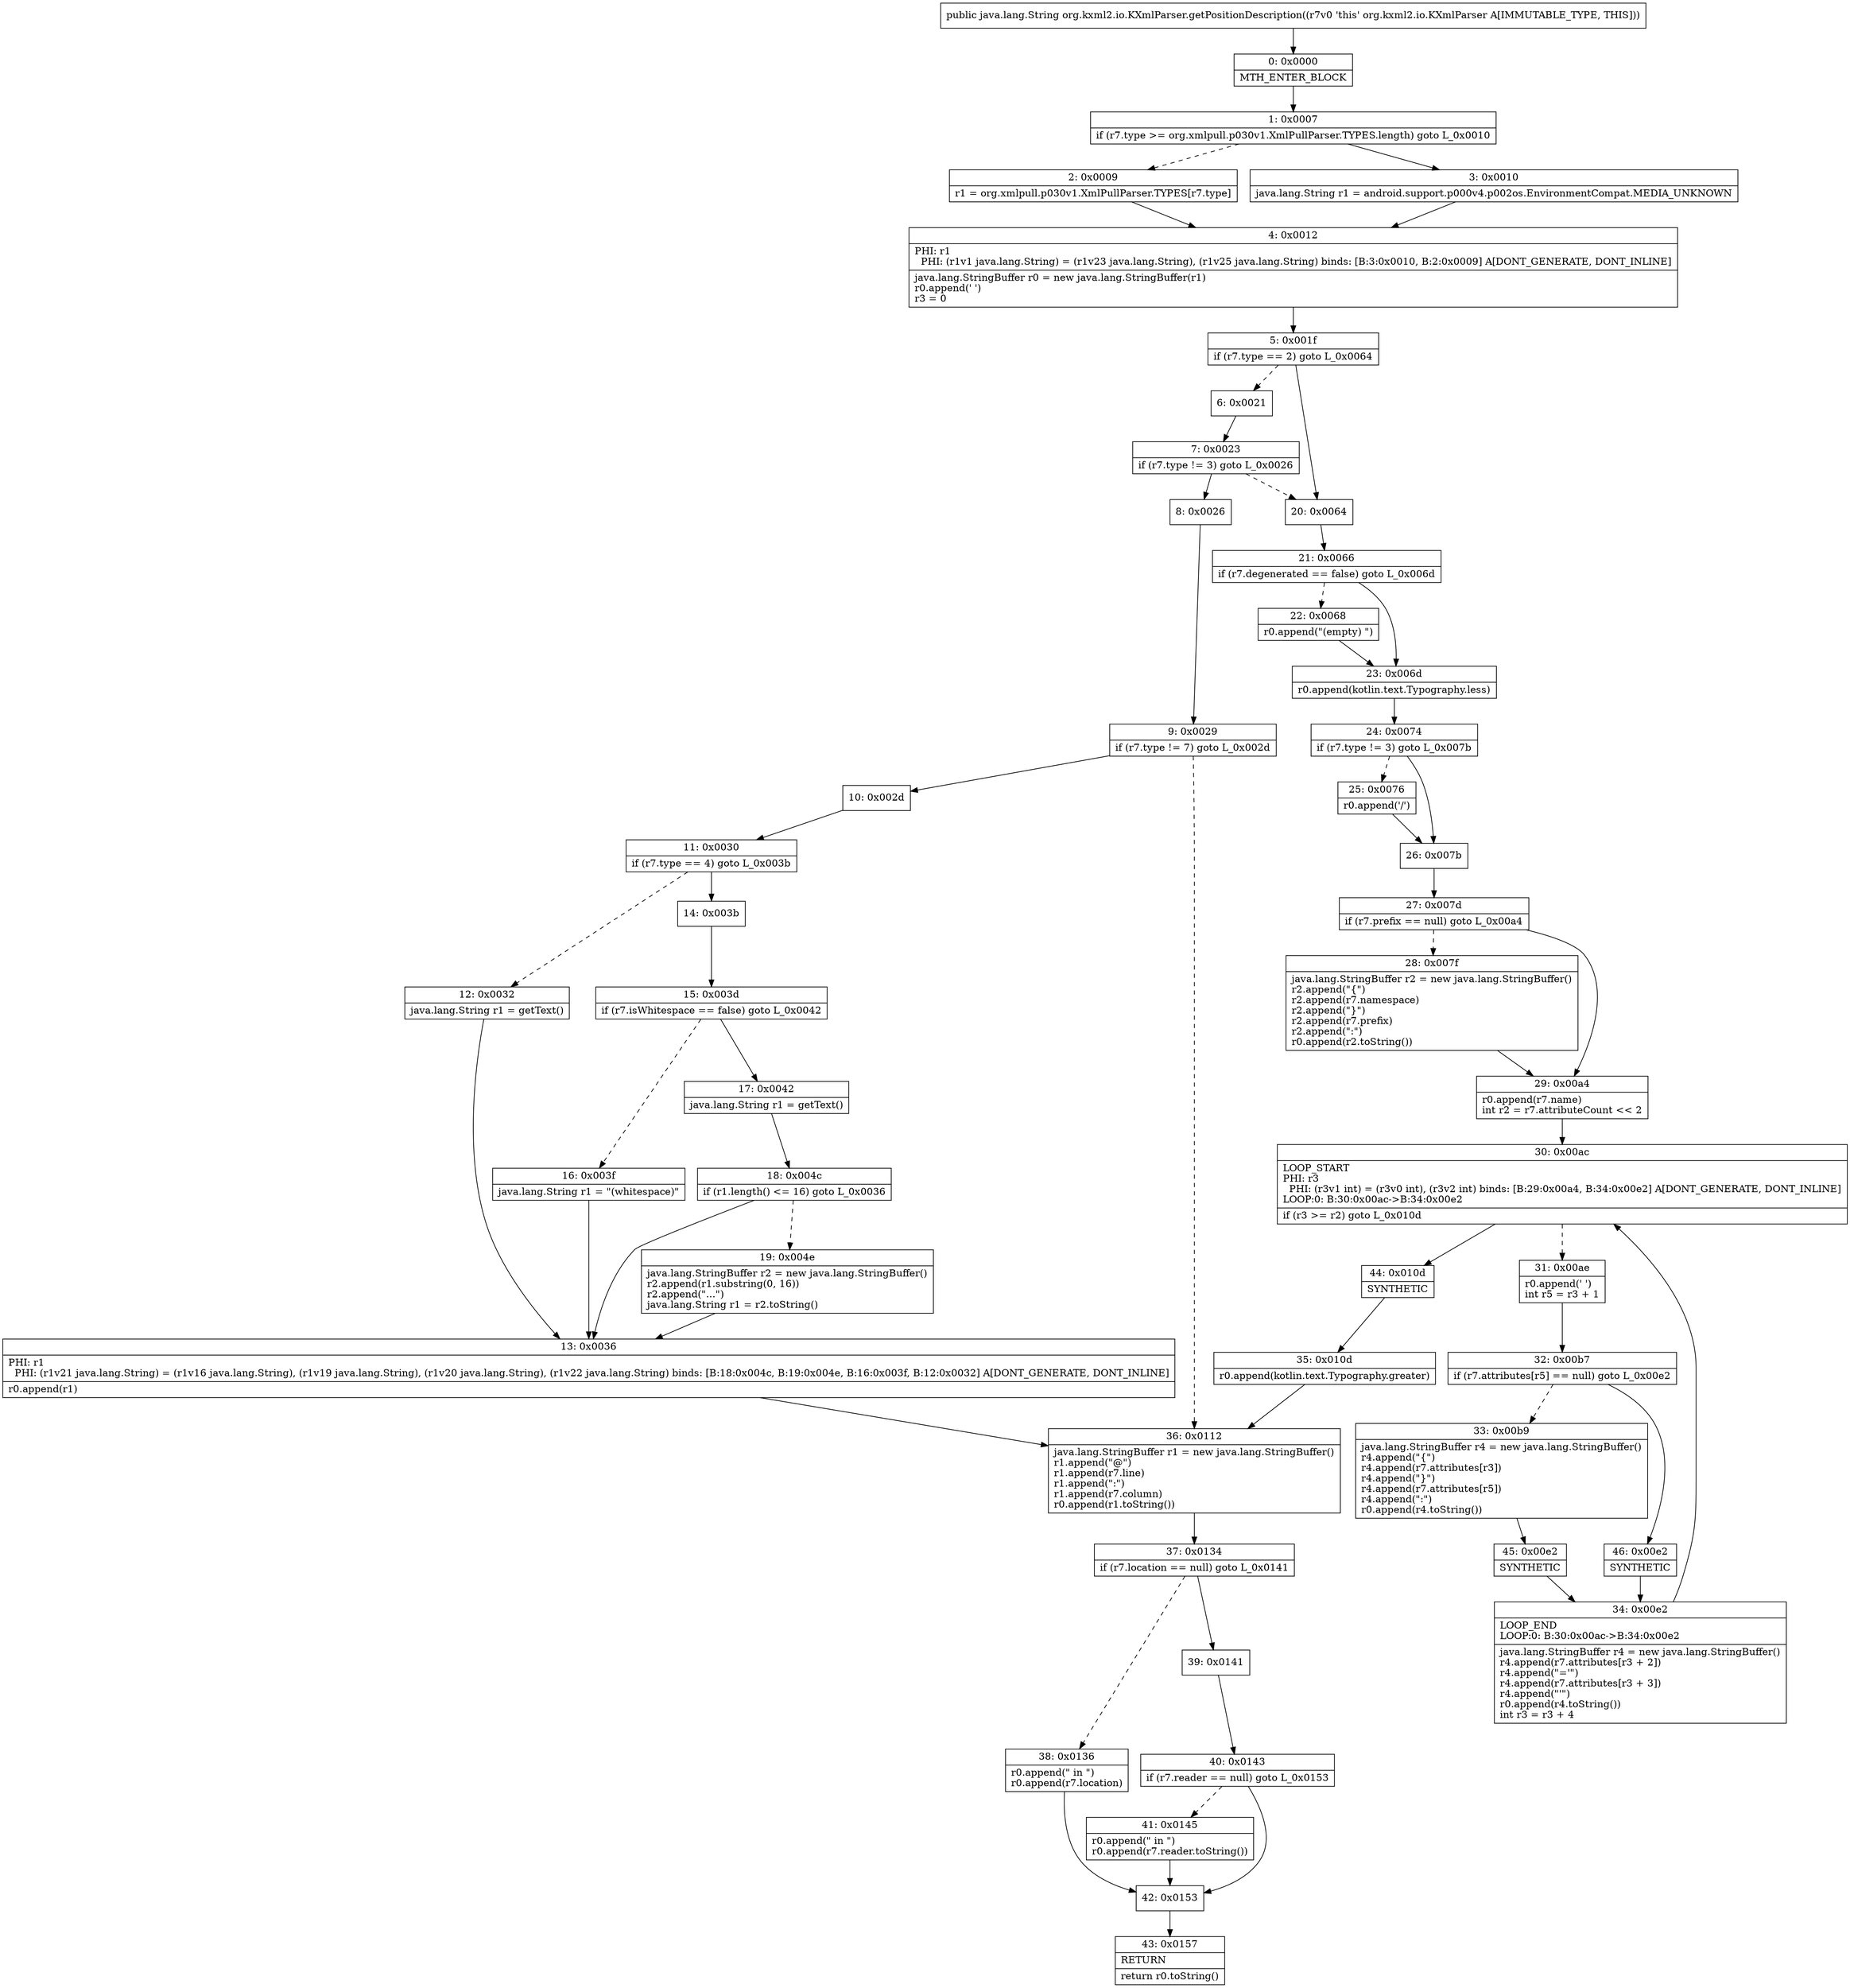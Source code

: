 digraph "CFG fororg.kxml2.io.KXmlParser.getPositionDescription()Ljava\/lang\/String;" {
Node_0 [shape=record,label="{0\:\ 0x0000|MTH_ENTER_BLOCK\l}"];
Node_1 [shape=record,label="{1\:\ 0x0007|if (r7.type \>= org.xmlpull.p030v1.XmlPullParser.TYPES.length) goto L_0x0010\l}"];
Node_2 [shape=record,label="{2\:\ 0x0009|r1 = org.xmlpull.p030v1.XmlPullParser.TYPES[r7.type]\l}"];
Node_3 [shape=record,label="{3\:\ 0x0010|java.lang.String r1 = android.support.p000v4.p002os.EnvironmentCompat.MEDIA_UNKNOWN\l}"];
Node_4 [shape=record,label="{4\:\ 0x0012|PHI: r1 \l  PHI: (r1v1 java.lang.String) = (r1v23 java.lang.String), (r1v25 java.lang.String) binds: [B:3:0x0010, B:2:0x0009] A[DONT_GENERATE, DONT_INLINE]\l|java.lang.StringBuffer r0 = new java.lang.StringBuffer(r1)\lr0.append(' ')\lr3 = 0\l}"];
Node_5 [shape=record,label="{5\:\ 0x001f|if (r7.type == 2) goto L_0x0064\l}"];
Node_6 [shape=record,label="{6\:\ 0x0021}"];
Node_7 [shape=record,label="{7\:\ 0x0023|if (r7.type != 3) goto L_0x0026\l}"];
Node_8 [shape=record,label="{8\:\ 0x0026}"];
Node_9 [shape=record,label="{9\:\ 0x0029|if (r7.type != 7) goto L_0x002d\l}"];
Node_10 [shape=record,label="{10\:\ 0x002d}"];
Node_11 [shape=record,label="{11\:\ 0x0030|if (r7.type == 4) goto L_0x003b\l}"];
Node_12 [shape=record,label="{12\:\ 0x0032|java.lang.String r1 = getText()\l}"];
Node_13 [shape=record,label="{13\:\ 0x0036|PHI: r1 \l  PHI: (r1v21 java.lang.String) = (r1v16 java.lang.String), (r1v19 java.lang.String), (r1v20 java.lang.String), (r1v22 java.lang.String) binds: [B:18:0x004c, B:19:0x004e, B:16:0x003f, B:12:0x0032] A[DONT_GENERATE, DONT_INLINE]\l|r0.append(r1)\l}"];
Node_14 [shape=record,label="{14\:\ 0x003b}"];
Node_15 [shape=record,label="{15\:\ 0x003d|if (r7.isWhitespace == false) goto L_0x0042\l}"];
Node_16 [shape=record,label="{16\:\ 0x003f|java.lang.String r1 = \"(whitespace)\"\l}"];
Node_17 [shape=record,label="{17\:\ 0x0042|java.lang.String r1 = getText()\l}"];
Node_18 [shape=record,label="{18\:\ 0x004c|if (r1.length() \<= 16) goto L_0x0036\l}"];
Node_19 [shape=record,label="{19\:\ 0x004e|java.lang.StringBuffer r2 = new java.lang.StringBuffer()\lr2.append(r1.substring(0, 16))\lr2.append(\"...\")\ljava.lang.String r1 = r2.toString()\l}"];
Node_20 [shape=record,label="{20\:\ 0x0064}"];
Node_21 [shape=record,label="{21\:\ 0x0066|if (r7.degenerated == false) goto L_0x006d\l}"];
Node_22 [shape=record,label="{22\:\ 0x0068|r0.append(\"(empty) \")\l}"];
Node_23 [shape=record,label="{23\:\ 0x006d|r0.append(kotlin.text.Typography.less)\l}"];
Node_24 [shape=record,label="{24\:\ 0x0074|if (r7.type != 3) goto L_0x007b\l}"];
Node_25 [shape=record,label="{25\:\ 0x0076|r0.append('\/')\l}"];
Node_26 [shape=record,label="{26\:\ 0x007b}"];
Node_27 [shape=record,label="{27\:\ 0x007d|if (r7.prefix == null) goto L_0x00a4\l}"];
Node_28 [shape=record,label="{28\:\ 0x007f|java.lang.StringBuffer r2 = new java.lang.StringBuffer()\lr2.append(\"\{\")\lr2.append(r7.namespace)\lr2.append(\"\}\")\lr2.append(r7.prefix)\lr2.append(\":\")\lr0.append(r2.toString())\l}"];
Node_29 [shape=record,label="{29\:\ 0x00a4|r0.append(r7.name)\lint r2 = r7.attributeCount \<\< 2\l}"];
Node_30 [shape=record,label="{30\:\ 0x00ac|LOOP_START\lPHI: r3 \l  PHI: (r3v1 int) = (r3v0 int), (r3v2 int) binds: [B:29:0x00a4, B:34:0x00e2] A[DONT_GENERATE, DONT_INLINE]\lLOOP:0: B:30:0x00ac\-\>B:34:0x00e2\l|if (r3 \>= r2) goto L_0x010d\l}"];
Node_31 [shape=record,label="{31\:\ 0x00ae|r0.append(' ')\lint r5 = r3 + 1\l}"];
Node_32 [shape=record,label="{32\:\ 0x00b7|if (r7.attributes[r5] == null) goto L_0x00e2\l}"];
Node_33 [shape=record,label="{33\:\ 0x00b9|java.lang.StringBuffer r4 = new java.lang.StringBuffer()\lr4.append(\"\{\")\lr4.append(r7.attributes[r3])\lr4.append(\"\}\")\lr4.append(r7.attributes[r5])\lr4.append(\":\")\lr0.append(r4.toString())\l}"];
Node_34 [shape=record,label="{34\:\ 0x00e2|LOOP_END\lLOOP:0: B:30:0x00ac\-\>B:34:0x00e2\l|java.lang.StringBuffer r4 = new java.lang.StringBuffer()\lr4.append(r7.attributes[r3 + 2])\lr4.append(\"='\")\lr4.append(r7.attributes[r3 + 3])\lr4.append(\"'\")\lr0.append(r4.toString())\lint r3 = r3 + 4\l}"];
Node_35 [shape=record,label="{35\:\ 0x010d|r0.append(kotlin.text.Typography.greater)\l}"];
Node_36 [shape=record,label="{36\:\ 0x0112|java.lang.StringBuffer r1 = new java.lang.StringBuffer()\lr1.append(\"@\")\lr1.append(r7.line)\lr1.append(\":\")\lr1.append(r7.column)\lr0.append(r1.toString())\l}"];
Node_37 [shape=record,label="{37\:\ 0x0134|if (r7.location == null) goto L_0x0141\l}"];
Node_38 [shape=record,label="{38\:\ 0x0136|r0.append(\" in \")\lr0.append(r7.location)\l}"];
Node_39 [shape=record,label="{39\:\ 0x0141}"];
Node_40 [shape=record,label="{40\:\ 0x0143|if (r7.reader == null) goto L_0x0153\l}"];
Node_41 [shape=record,label="{41\:\ 0x0145|r0.append(\" in \")\lr0.append(r7.reader.toString())\l}"];
Node_42 [shape=record,label="{42\:\ 0x0153}"];
Node_43 [shape=record,label="{43\:\ 0x0157|RETURN\l|return r0.toString()\l}"];
Node_44 [shape=record,label="{44\:\ 0x010d|SYNTHETIC\l}"];
Node_45 [shape=record,label="{45\:\ 0x00e2|SYNTHETIC\l}"];
Node_46 [shape=record,label="{46\:\ 0x00e2|SYNTHETIC\l}"];
MethodNode[shape=record,label="{public java.lang.String org.kxml2.io.KXmlParser.getPositionDescription((r7v0 'this' org.kxml2.io.KXmlParser A[IMMUTABLE_TYPE, THIS])) }"];
MethodNode -> Node_0;
Node_0 -> Node_1;
Node_1 -> Node_2[style=dashed];
Node_1 -> Node_3;
Node_2 -> Node_4;
Node_3 -> Node_4;
Node_4 -> Node_5;
Node_5 -> Node_6[style=dashed];
Node_5 -> Node_20;
Node_6 -> Node_7;
Node_7 -> Node_8;
Node_7 -> Node_20[style=dashed];
Node_8 -> Node_9;
Node_9 -> Node_10;
Node_9 -> Node_36[style=dashed];
Node_10 -> Node_11;
Node_11 -> Node_12[style=dashed];
Node_11 -> Node_14;
Node_12 -> Node_13;
Node_13 -> Node_36;
Node_14 -> Node_15;
Node_15 -> Node_16[style=dashed];
Node_15 -> Node_17;
Node_16 -> Node_13;
Node_17 -> Node_18;
Node_18 -> Node_13;
Node_18 -> Node_19[style=dashed];
Node_19 -> Node_13;
Node_20 -> Node_21;
Node_21 -> Node_22[style=dashed];
Node_21 -> Node_23;
Node_22 -> Node_23;
Node_23 -> Node_24;
Node_24 -> Node_25[style=dashed];
Node_24 -> Node_26;
Node_25 -> Node_26;
Node_26 -> Node_27;
Node_27 -> Node_28[style=dashed];
Node_27 -> Node_29;
Node_28 -> Node_29;
Node_29 -> Node_30;
Node_30 -> Node_31[style=dashed];
Node_30 -> Node_44;
Node_31 -> Node_32;
Node_32 -> Node_33[style=dashed];
Node_32 -> Node_46;
Node_33 -> Node_45;
Node_34 -> Node_30;
Node_35 -> Node_36;
Node_36 -> Node_37;
Node_37 -> Node_38[style=dashed];
Node_37 -> Node_39;
Node_38 -> Node_42;
Node_39 -> Node_40;
Node_40 -> Node_41[style=dashed];
Node_40 -> Node_42;
Node_41 -> Node_42;
Node_42 -> Node_43;
Node_44 -> Node_35;
Node_45 -> Node_34;
Node_46 -> Node_34;
}

